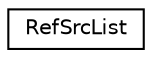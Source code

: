 digraph "Graphical Class Hierarchy"
{
 // LATEX_PDF_SIZE
  edge [fontname="Helvetica",fontsize="10",labelfontname="Helvetica",labelfontsize="10"];
  node [fontname="Helvetica",fontsize="10",shape=record];
  rankdir="LR";
  Node0 [label="RefSrcList",height=0.2,width=0.4,color="black", fillcolor="white", style="filled",URL="$db/d1b/sqlite3_8c.html#db/d01/structRefSrcList",tooltip=" "];
}
